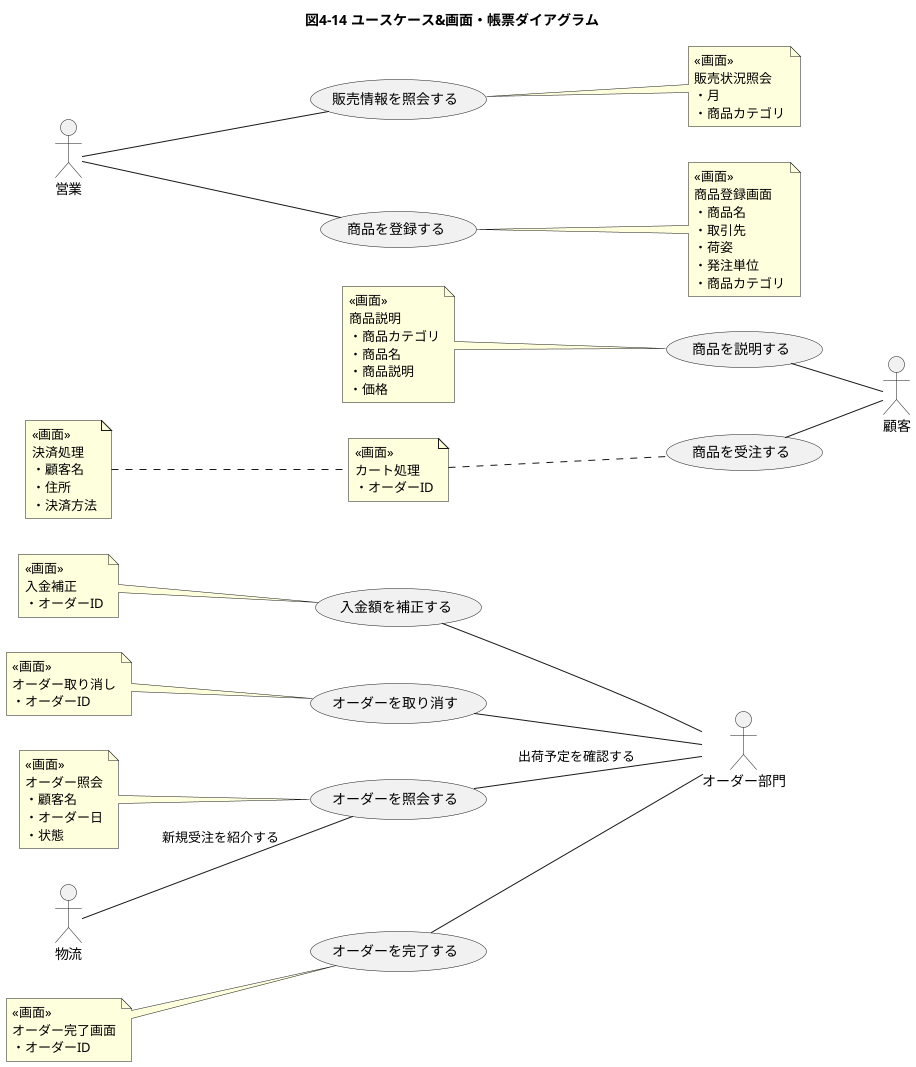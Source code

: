 @startuml
left to right direction
title 図4-14 ユースケース&画面・帳票ダイアグラム
actor 物流 as A1
actor 営業 as A2
actor オーダー部門 as A3
actor 顧客 as A4
usecase オーダーを照会する as U1
    note left: <<画面>>\nオーダー照会\n・顧客名\n・オーダー日\n・状態
usecase 入金額を補正する as U2
    note left: <<画面>>\n入金補正\n・オーダーID
usecase オーダーを取り消す as U3
    note left: <<画面>>\nオーダー取り消し\n・オーダーID
usecase オーダーを完了する as U4
    note left: <<画面>>\nオーダー完了画面\n・オーダーID
usecase 商品を受注する as U5
    note left: <<画面>>\nカート処理\n・オーダーID
    note left: <<画面>>\n決済処理\n・顧客名\n・住所\n・決済方法
usecase 商品を説明する as U6
    note left: <<画面>>\n商品説明\n・商品カテゴリ\n・商品名\n・商品説明\n・価格
usecase 商品を登録する as U7
    note right: <<画面>>\n商品登録画面\n・商品名\n・取引先\n・荷姿\n・発注単位\n・商品カテゴリ
usecase 販売情報を照会する as U8
    note right: <<画面>>\n販売状況照会\n・月\n・商品カテゴリ
U2 -- A3
U3 -- A3
A1 -- U1: 新規受注を紹介する
U1 -- A3: 出荷予定を確認する
U4 -- A3
A2 -- U8
A2 -- U7
U7 -[hidden]- U6
U6 -- A4
U5 -- A4
@enduml